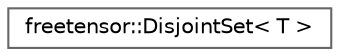 digraph "Graphical Class Hierarchy"
{
 // LATEX_PDF_SIZE
  bgcolor="transparent";
  edge [fontname=Helvetica,fontsize=10,labelfontname=Helvetica,labelfontsize=10];
  node [fontname=Helvetica,fontsize=10,shape=box,height=0.2,width=0.4];
  rankdir="LR";
  Node0 [label="freetensor::DisjointSet\< T \>",height=0.2,width=0.4,color="grey40", fillcolor="white", style="filled",URL="$classfreetensor_1_1DisjointSet.html",tooltip=" "];
}
